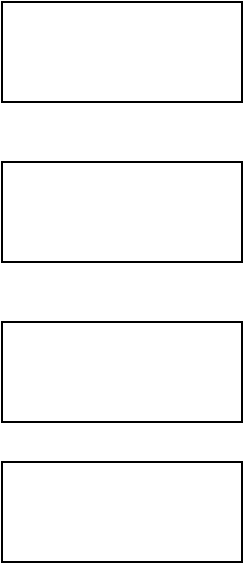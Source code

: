 <mxfile version="10.6.5" type="github"><diagram id="gcfjQpPqgoqWcsBrh1e4" name="Page-1"><mxGraphModel dx="758" dy="408" grid="1" gridSize="10" guides="1" tooltips="1" connect="1" arrows="1" fold="1" page="1" pageScale="1" pageWidth="827" pageHeight="1169" math="0" shadow="0"><root><mxCell id="0"/><mxCell id="1" parent="0"/><mxCell id="Hl2hGkzS8o29ERhJkh19-1" value="" style="rounded=0;whiteSpace=wrap;html=1;" vertex="1" parent="1"><mxGeometry x="150" y="110" width="120" height="50" as="geometry"/></mxCell><mxCell id="Hl2hGkzS8o29ERhJkh19-2" value="" style="rounded=0;whiteSpace=wrap;html=1;" vertex="1" parent="1"><mxGeometry x="150" y="190" width="120" height="50" as="geometry"/></mxCell><mxCell id="Hl2hGkzS8o29ERhJkh19-3" value="" style="rounded=0;whiteSpace=wrap;html=1;" vertex="1" parent="1"><mxGeometry x="150" y="270" width="120" height="50" as="geometry"/></mxCell><mxCell id="Hl2hGkzS8o29ERhJkh19-4" value="" style="rounded=0;whiteSpace=wrap;html=1;" vertex="1" parent="1"><mxGeometry x="150" y="340" width="120" height="50" as="geometry"/></mxCell></root></mxGraphModel></diagram></mxfile>